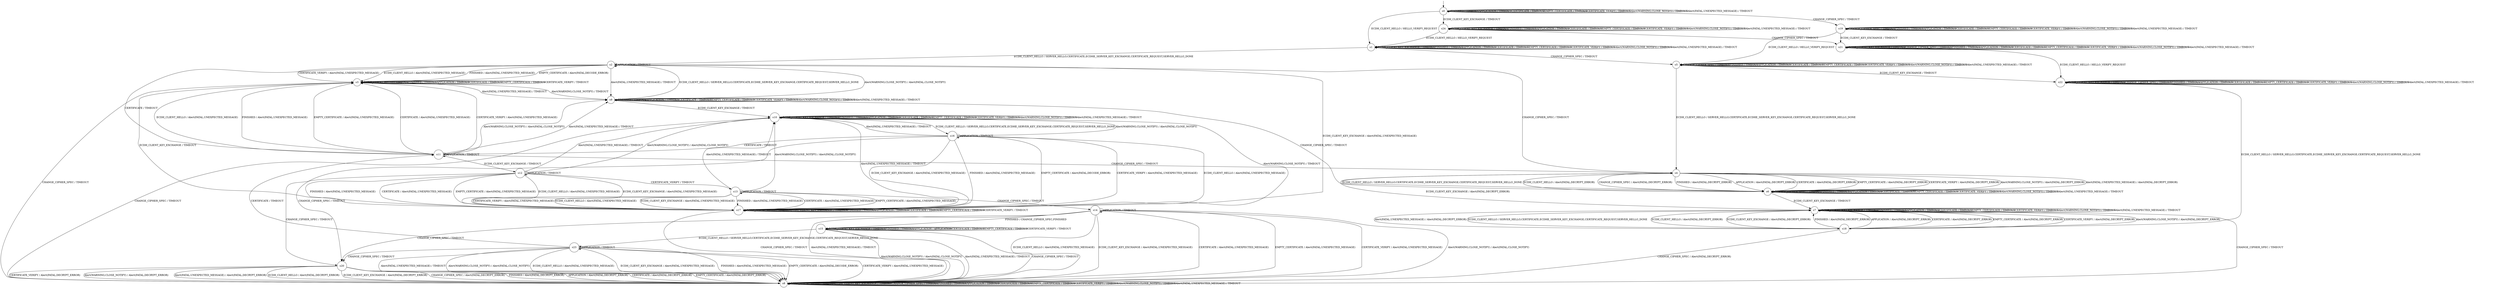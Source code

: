 digraph g {

	s0 [shape="circle" label="s0"];
	s1 [shape="circle" label="s1"];
	s2 [shape="circle" label="s2"];
	s3 [shape="circle" label="s3"];
	s4 [shape="circle" label="s4"];
	s5 [shape="circle" label="s5"];
	s6 [shape="circle" label="s6"];
	s7 [shape="circle" label="s7"];
	s8 [shape="circle" label="s8"];
	s9 [shape="circle" label="s9"];
	s10 [shape="circle" label="s10"];
	s11 [shape="circle" label="s11"];
	s12 [shape="circle" label="s12"];
	s13 [shape="circle" label="s13"];
	s14 [shape="circle" label="s14"];
	s15 [shape="circle" label="s15"];
	s16 [shape="circle" label="s16"];
	s17 [shape="circle" label="s17"];
	s18 [shape="circle" label="s18"];
	s19 [shape="circle" label="s19"];
	s20 [shape="circle" label="s20"];
	s21 [shape="circle" label="s21"];
	s22 [shape="circle" label="s22"];
	s23 [shape="circle" label="s23"];
	s24 [shape="circle" label="s24"];
	s0 -> s1 [label="ECDH_CLIENT_HELLO / HELLO_VERIFY_REQUEST"];
	s0 -> s24 [label="ECDH_CLIENT_KEY_EXCHANGE / TIMEOUT"];
	s0 -> s19 [label="CHANGE_CIPHER_SPEC / TIMEOUT"];
	s0 -> s0 [label="FINISHED / TIMEOUT"];
	s0 -> s0 [label="APPLICATION / TIMEOUT"];
	s0 -> s0 [label="CERTIFICATE / TIMEOUT"];
	s0 -> s0 [label="EMPTY_CERTIFICATE / TIMEOUT"];
	s0 -> s0 [label="CERTIFICATE_VERIFY / TIMEOUT"];
	s0 -> s0 [label="Alert(WARNING,CLOSE_NOTIFY) / TIMEOUT"];
	s0 -> s0 [label="Alert(FATAL,UNEXPECTED_MESSAGE) / TIMEOUT"];
	s1 -> s2 [label="ECDH_CLIENT_HELLO / SERVER_HELLO,CERTIFICATE,ECDHE_SERVER_KEY_EXCHANGE,CERTIFICATE_REQUEST,SERVER_HELLO_DONE"];
	s1 -> s1 [label="ECDH_CLIENT_KEY_EXCHANGE / TIMEOUT"];
	s1 -> s5 [label="CHANGE_CIPHER_SPEC / TIMEOUT"];
	s1 -> s1 [label="FINISHED / TIMEOUT"];
	s1 -> s1 [label="APPLICATION / TIMEOUT"];
	s1 -> s1 [label="CERTIFICATE / TIMEOUT"];
	s1 -> s1 [label="EMPTY_CERTIFICATE / TIMEOUT"];
	s1 -> s1 [label="CERTIFICATE_VERIFY / TIMEOUT"];
	s1 -> s1 [label="Alert(WARNING,CLOSE_NOTIFY) / TIMEOUT"];
	s1 -> s1 [label="Alert(FATAL,UNEXPECTED_MESSAGE) / TIMEOUT"];
	s2 -> s3 [label="ECDH_CLIENT_HELLO / Alert(FATAL,UNEXPECTED_MESSAGE)"];
	s2 -> s17 [label="ECDH_CLIENT_KEY_EXCHANGE / Alert(FATAL,UNEXPECTED_MESSAGE)"];
	s2 -> s4 [label="CHANGE_CIPHER_SPEC / TIMEOUT"];
	s2 -> s3 [label="FINISHED / Alert(FATAL,UNEXPECTED_MESSAGE)"];
	s2 -> s2 [label="APPLICATION / TIMEOUT"];
	s2 -> s11 [label="CERTIFICATE / TIMEOUT"];
	s2 -> s3 [label="EMPTY_CERTIFICATE / Alert(FATAL,DECODE_ERROR)"];
	s2 -> s3 [label="CERTIFICATE_VERIFY / Alert(FATAL,UNEXPECTED_MESSAGE)"];
	s2 -> s9 [label="Alert(WARNING,CLOSE_NOTIFY) / Alert(FATAL,CLOSE_NOTIFY)"];
	s2 -> s9 [label="Alert(FATAL,UNEXPECTED_MESSAGE) / TIMEOUT"];
	s3 -> s3 [label="ECDH_CLIENT_HELLO / TIMEOUT"];
	s3 -> s17 [label="ECDH_CLIENT_KEY_EXCHANGE / TIMEOUT"];
	s3 -> s8 [label="CHANGE_CIPHER_SPEC / TIMEOUT"];
	s3 -> s3 [label="FINISHED / TIMEOUT"];
	s3 -> s3 [label="APPLICATION / TIMEOUT"];
	s3 -> s3 [label="CERTIFICATE / TIMEOUT"];
	s3 -> s3 [label="EMPTY_CERTIFICATE / TIMEOUT"];
	s3 -> s3 [label="CERTIFICATE_VERIFY / TIMEOUT"];
	s3 -> s9 [label="Alert(WARNING,CLOSE_NOTIFY) / TIMEOUT"];
	s3 -> s9 [label="Alert(FATAL,UNEXPECTED_MESSAGE) / TIMEOUT"];
	s4 -> s6 [label="ECDH_CLIENT_HELLO / Alert(FATAL,DECRYPT_ERROR)"];
	s4 -> s7 [label="ECDH_CLIENT_KEY_EXCHANGE / Alert(FATAL,DECRYPT_ERROR)"];
	s4 -> s6 [label="CHANGE_CIPHER_SPEC / Alert(FATAL,DECRYPT_ERROR)"];
	s4 -> s6 [label="FINISHED / Alert(FATAL,DECRYPT_ERROR)"];
	s4 -> s6 [label="APPLICATION / Alert(FATAL,DECRYPT_ERROR)"];
	s4 -> s6 [label="CERTIFICATE / Alert(FATAL,DECRYPT_ERROR)"];
	s4 -> s6 [label="EMPTY_CERTIFICATE / Alert(FATAL,DECRYPT_ERROR)"];
	s4 -> s6 [label="CERTIFICATE_VERIFY / Alert(FATAL,DECRYPT_ERROR)"];
	s4 -> s6 [label="Alert(WARNING,CLOSE_NOTIFY) / Alert(FATAL,DECRYPT_ERROR)"];
	s4 -> s6 [label="Alert(FATAL,UNEXPECTED_MESSAGE) / Alert(FATAL,DECRYPT_ERROR)"];
	s5 -> s4 [label="ECDH_CLIENT_HELLO / SERVER_HELLO,CERTIFICATE,ECDHE_SERVER_KEY_EXCHANGE,CERTIFICATE_REQUEST,SERVER_HELLO_DONE"];
	s5 -> s22 [label="ECDH_CLIENT_KEY_EXCHANGE / TIMEOUT"];
	s5 -> s5 [label="CHANGE_CIPHER_SPEC / TIMEOUT"];
	s5 -> s5 [label="FINISHED / TIMEOUT"];
	s5 -> s5 [label="APPLICATION / TIMEOUT"];
	s5 -> s5 [label="CERTIFICATE / TIMEOUT"];
	s5 -> s5 [label="EMPTY_CERTIFICATE / TIMEOUT"];
	s5 -> s5 [label="CERTIFICATE_VERIFY / TIMEOUT"];
	s5 -> s5 [label="Alert(WARNING,CLOSE_NOTIFY) / TIMEOUT"];
	s5 -> s5 [label="Alert(FATAL,UNEXPECTED_MESSAGE) / TIMEOUT"];
	s6 -> s4 [label="ECDH_CLIENT_HELLO / SERVER_HELLO,CERTIFICATE,ECDHE_SERVER_KEY_EXCHANGE,CERTIFICATE_REQUEST,SERVER_HELLO_DONE"];
	s6 -> s7 [label="ECDH_CLIENT_KEY_EXCHANGE / TIMEOUT"];
	s6 -> s6 [label="CHANGE_CIPHER_SPEC / TIMEOUT"];
	s6 -> s6 [label="FINISHED / TIMEOUT"];
	s6 -> s6 [label="APPLICATION / TIMEOUT"];
	s6 -> s6 [label="CERTIFICATE / TIMEOUT"];
	s6 -> s6 [label="EMPTY_CERTIFICATE / TIMEOUT"];
	s6 -> s6 [label="CERTIFICATE_VERIFY / TIMEOUT"];
	s6 -> s6 [label="Alert(WARNING,CLOSE_NOTIFY) / TIMEOUT"];
	s6 -> s6 [label="Alert(FATAL,UNEXPECTED_MESSAGE) / TIMEOUT"];
	s7 -> s18 [label="ECDH_CLIENT_HELLO / SERVER_HELLO,CERTIFICATE,ECDHE_SERVER_KEY_EXCHANGE,CERTIFICATE_REQUEST,SERVER_HELLO_DONE"];
	s7 -> s7 [label="ECDH_CLIENT_KEY_EXCHANGE / TIMEOUT"];
	s7 -> s8 [label="CHANGE_CIPHER_SPEC / TIMEOUT"];
	s7 -> s7 [label="FINISHED / TIMEOUT"];
	s7 -> s7 [label="APPLICATION / TIMEOUT"];
	s7 -> s7 [label="CERTIFICATE / TIMEOUT"];
	s7 -> s7 [label="EMPTY_CERTIFICATE / TIMEOUT"];
	s7 -> s7 [label="CERTIFICATE_VERIFY / TIMEOUT"];
	s7 -> s7 [label="Alert(WARNING,CLOSE_NOTIFY) / TIMEOUT"];
	s7 -> s7 [label="Alert(FATAL,UNEXPECTED_MESSAGE) / TIMEOUT"];
	s8 -> s8 [label="ECDH_CLIENT_HELLO / TIMEOUT"];
	s8 -> s8 [label="ECDH_CLIENT_KEY_EXCHANGE / TIMEOUT"];
	s8 -> s8 [label="CHANGE_CIPHER_SPEC / TIMEOUT"];
	s8 -> s8 [label="FINISHED / TIMEOUT"];
	s8 -> s8 [label="APPLICATION / TIMEOUT"];
	s8 -> s8 [label="CERTIFICATE / TIMEOUT"];
	s8 -> s8 [label="EMPTY_CERTIFICATE / TIMEOUT"];
	s8 -> s8 [label="CERTIFICATE_VERIFY / TIMEOUT"];
	s8 -> s8 [label="Alert(WARNING,CLOSE_NOTIFY) / TIMEOUT"];
	s8 -> s8 [label="Alert(FATAL,UNEXPECTED_MESSAGE) / TIMEOUT"];
	s9 -> s2 [label="ECDH_CLIENT_HELLO / SERVER_HELLO,CERTIFICATE,ECDHE_SERVER_KEY_EXCHANGE,CERTIFICATE_REQUEST,SERVER_HELLO_DONE"];
	s9 -> s10 [label="ECDH_CLIENT_KEY_EXCHANGE / TIMEOUT"];
	s9 -> s6 [label="CHANGE_CIPHER_SPEC / TIMEOUT"];
	s9 -> s9 [label="FINISHED / TIMEOUT"];
	s9 -> s9 [label="APPLICATION / TIMEOUT"];
	s9 -> s9 [label="CERTIFICATE / TIMEOUT"];
	s9 -> s9 [label="EMPTY_CERTIFICATE / TIMEOUT"];
	s9 -> s9 [label="CERTIFICATE_VERIFY / TIMEOUT"];
	s9 -> s9 [label="Alert(WARNING,CLOSE_NOTIFY) / TIMEOUT"];
	s9 -> s9 [label="Alert(FATAL,UNEXPECTED_MESSAGE) / TIMEOUT"];
	s10 -> s16 [label="ECDH_CLIENT_HELLO / SERVER_HELLO,CERTIFICATE,ECDHE_SERVER_KEY_EXCHANGE,CERTIFICATE_REQUEST,SERVER_HELLO_DONE"];
	s10 -> s10 [label="ECDH_CLIENT_KEY_EXCHANGE / TIMEOUT"];
	s10 -> s8 [label="CHANGE_CIPHER_SPEC / TIMEOUT"];
	s10 -> s10 [label="FINISHED / TIMEOUT"];
	s10 -> s10 [label="APPLICATION / TIMEOUT"];
	s10 -> s10 [label="CERTIFICATE / TIMEOUT"];
	s10 -> s10 [label="EMPTY_CERTIFICATE / TIMEOUT"];
	s10 -> s10 [label="CERTIFICATE_VERIFY / TIMEOUT"];
	s10 -> s10 [label="Alert(WARNING,CLOSE_NOTIFY) / TIMEOUT"];
	s10 -> s10 [label="Alert(FATAL,UNEXPECTED_MESSAGE) / TIMEOUT"];
	s11 -> s3 [label="ECDH_CLIENT_HELLO / Alert(FATAL,UNEXPECTED_MESSAGE)"];
	s11 -> s12 [label="ECDH_CLIENT_KEY_EXCHANGE / TIMEOUT"];
	s11 -> s4 [label="CHANGE_CIPHER_SPEC / TIMEOUT"];
	s11 -> s3 [label="FINISHED / Alert(FATAL,UNEXPECTED_MESSAGE)"];
	s11 -> s11 [label="APPLICATION / TIMEOUT"];
	s11 -> s3 [label="CERTIFICATE / Alert(FATAL,UNEXPECTED_MESSAGE)"];
	s11 -> s3 [label="EMPTY_CERTIFICATE / Alert(FATAL,UNEXPECTED_MESSAGE)"];
	s11 -> s3 [label="CERTIFICATE_VERIFY / Alert(FATAL,UNEXPECTED_MESSAGE)"];
	s11 -> s9 [label="Alert(WARNING,CLOSE_NOTIFY) / Alert(FATAL,CLOSE_NOTIFY)"];
	s11 -> s9 [label="Alert(FATAL,UNEXPECTED_MESSAGE) / TIMEOUT"];
	s12 -> s17 [label="ECDH_CLIENT_HELLO / Alert(FATAL,UNEXPECTED_MESSAGE)"];
	s12 -> s17 [label="ECDH_CLIENT_KEY_EXCHANGE / Alert(FATAL,UNEXPECTED_MESSAGE)"];
	s12 -> s20 [label="CHANGE_CIPHER_SPEC / TIMEOUT"];
	s12 -> s17 [label="FINISHED / Alert(FATAL,UNEXPECTED_MESSAGE)"];
	s12 -> s12 [label="APPLICATION / TIMEOUT"];
	s12 -> s17 [label="CERTIFICATE / Alert(FATAL,UNEXPECTED_MESSAGE)"];
	s12 -> s17 [label="EMPTY_CERTIFICATE / Alert(FATAL,UNEXPECTED_MESSAGE)"];
	s12 -> s13 [label="CERTIFICATE_VERIFY / TIMEOUT"];
	s12 -> s10 [label="Alert(WARNING,CLOSE_NOTIFY) / Alert(FATAL,CLOSE_NOTIFY)"];
	s12 -> s10 [label="Alert(FATAL,UNEXPECTED_MESSAGE) / TIMEOUT"];
	s13 -> s17 [label="ECDH_CLIENT_HELLO / Alert(FATAL,UNEXPECTED_MESSAGE)"];
	s13 -> s17 [label="ECDH_CLIENT_KEY_EXCHANGE / Alert(FATAL,UNEXPECTED_MESSAGE)"];
	s13 -> s14 [label="CHANGE_CIPHER_SPEC / TIMEOUT"];
	s13 -> s17 [label="FINISHED / Alert(FATAL,UNEXPECTED_MESSAGE)"];
	s13 -> s13 [label="APPLICATION / TIMEOUT"];
	s13 -> s17 [label="CERTIFICATE / Alert(FATAL,UNEXPECTED_MESSAGE)"];
	s13 -> s17 [label="EMPTY_CERTIFICATE / Alert(FATAL,UNEXPECTED_MESSAGE)"];
	s13 -> s17 [label="CERTIFICATE_VERIFY / Alert(FATAL,UNEXPECTED_MESSAGE)"];
	s13 -> s10 [label="Alert(WARNING,CLOSE_NOTIFY) / Alert(FATAL,CLOSE_NOTIFY)"];
	s13 -> s10 [label="Alert(FATAL,UNEXPECTED_MESSAGE) / TIMEOUT"];
	s14 -> s8 [label="ECDH_CLIENT_HELLO / Alert(FATAL,UNEXPECTED_MESSAGE)"];
	s14 -> s8 [label="ECDH_CLIENT_KEY_EXCHANGE / Alert(FATAL,UNEXPECTED_MESSAGE)"];
	s14 -> s20 [label="CHANGE_CIPHER_SPEC / TIMEOUT"];
	s14 -> s15 [label="FINISHED / CHANGE_CIPHER_SPEC,FINISHED"];
	s14 -> s14 [label="APPLICATION / TIMEOUT"];
	s14 -> s8 [label="CERTIFICATE / Alert(FATAL,UNEXPECTED_MESSAGE)"];
	s14 -> s8 [label="EMPTY_CERTIFICATE / Alert(FATAL,UNEXPECTED_MESSAGE)"];
	s14 -> s8 [label="CERTIFICATE_VERIFY / Alert(FATAL,UNEXPECTED_MESSAGE)"];
	s14 -> s8 [label="Alert(WARNING,CLOSE_NOTIFY) / Alert(FATAL,CLOSE_NOTIFY)"];
	s14 -> s8 [label="Alert(FATAL,UNEXPECTED_MESSAGE) / TIMEOUT"];
	s15 -> s23 [label="ECDH_CLIENT_HELLO / SERVER_HELLO,CERTIFICATE,ECDHE_SERVER_KEY_EXCHANGE,CERTIFICATE_REQUEST,SERVER_HELLO_DONE"];
	s15 -> s15 [label="ECDH_CLIENT_KEY_EXCHANGE / TIMEOUT"];
	s15 -> s8 [label="CHANGE_CIPHER_SPEC / TIMEOUT"];
	s15 -> s15 [label="FINISHED / TIMEOUT"];
	s15 -> s15 [label="APPLICATION / APPLICATION"];
	s15 -> s15 [label="CERTIFICATE / TIMEOUT"];
	s15 -> s15 [label="EMPTY_CERTIFICATE / TIMEOUT"];
	s15 -> s15 [label="CERTIFICATE_VERIFY / TIMEOUT"];
	s15 -> s8 [label="Alert(WARNING,CLOSE_NOTIFY) / Alert(FATAL,CLOSE_NOTIFY)"];
	s15 -> s8 [label="Alert(FATAL,UNEXPECTED_MESSAGE) / TIMEOUT"];
	s16 -> s17 [label="ECDH_CLIENT_HELLO / Alert(FATAL,UNEXPECTED_MESSAGE)"];
	s16 -> s17 [label="ECDH_CLIENT_KEY_EXCHANGE / Alert(FATAL,UNEXPECTED_MESSAGE)"];
	s16 -> s20 [label="CHANGE_CIPHER_SPEC / TIMEOUT"];
	s16 -> s17 [label="FINISHED / Alert(FATAL,UNEXPECTED_MESSAGE)"];
	s16 -> s16 [label="APPLICATION / TIMEOUT"];
	s16 -> s11 [label="CERTIFICATE / TIMEOUT"];
	s16 -> s17 [label="EMPTY_CERTIFICATE / Alert(FATAL,DECODE_ERROR)"];
	s16 -> s17 [label="CERTIFICATE_VERIFY / Alert(FATAL,UNEXPECTED_MESSAGE)"];
	s16 -> s10 [label="Alert(WARNING,CLOSE_NOTIFY) / Alert(FATAL,CLOSE_NOTIFY)"];
	s16 -> s10 [label="Alert(FATAL,UNEXPECTED_MESSAGE) / TIMEOUT"];
	s17 -> s17 [label="ECDH_CLIENT_HELLO / TIMEOUT"];
	s17 -> s17 [label="ECDH_CLIENT_KEY_EXCHANGE / TIMEOUT"];
	s17 -> s8 [label="CHANGE_CIPHER_SPEC / TIMEOUT"];
	s17 -> s17 [label="FINISHED / TIMEOUT"];
	s17 -> s17 [label="APPLICATION / TIMEOUT"];
	s17 -> s17 [label="CERTIFICATE / TIMEOUT"];
	s17 -> s17 [label="EMPTY_CERTIFICATE / TIMEOUT"];
	s17 -> s17 [label="CERTIFICATE_VERIFY / TIMEOUT"];
	s17 -> s10 [label="Alert(WARNING,CLOSE_NOTIFY) / TIMEOUT"];
	s17 -> s10 [label="Alert(FATAL,UNEXPECTED_MESSAGE) / TIMEOUT"];
	s18 -> s7 [label="ECDH_CLIENT_HELLO / Alert(FATAL,DECRYPT_ERROR)"];
	s18 -> s7 [label="ECDH_CLIENT_KEY_EXCHANGE / Alert(FATAL,DECRYPT_ERROR)"];
	s18 -> s8 [label="CHANGE_CIPHER_SPEC / Alert(FATAL,DECRYPT_ERROR)"];
	s18 -> s7 [label="FINISHED / Alert(FATAL,DECRYPT_ERROR)"];
	s18 -> s7 [label="APPLICATION / Alert(FATAL,DECRYPT_ERROR)"];
	s18 -> s7 [label="CERTIFICATE / Alert(FATAL,DECRYPT_ERROR)"];
	s18 -> s7 [label="EMPTY_CERTIFICATE / Alert(FATAL,DECRYPT_ERROR)"];
	s18 -> s7 [label="CERTIFICATE_VERIFY / Alert(FATAL,DECRYPT_ERROR)"];
	s18 -> s7 [label="Alert(WARNING,CLOSE_NOTIFY) / Alert(FATAL,DECRYPT_ERROR)"];
	s18 -> s7 [label="Alert(FATAL,UNEXPECTED_MESSAGE) / Alert(FATAL,DECRYPT_ERROR)"];
	s19 -> s5 [label="ECDH_CLIENT_HELLO / HELLO_VERIFY_REQUEST"];
	s19 -> s21 [label="ECDH_CLIENT_KEY_EXCHANGE / TIMEOUT"];
	s19 -> s19 [label="CHANGE_CIPHER_SPEC / TIMEOUT"];
	s19 -> s19 [label="FINISHED / TIMEOUT"];
	s19 -> s19 [label="APPLICATION / TIMEOUT"];
	s19 -> s19 [label="CERTIFICATE / TIMEOUT"];
	s19 -> s19 [label="EMPTY_CERTIFICATE / TIMEOUT"];
	s19 -> s19 [label="CERTIFICATE_VERIFY / TIMEOUT"];
	s19 -> s19 [label="Alert(WARNING,CLOSE_NOTIFY) / TIMEOUT"];
	s19 -> s19 [label="Alert(FATAL,UNEXPECTED_MESSAGE) / TIMEOUT"];
	s20 -> s8 [label="ECDH_CLIENT_HELLO / Alert(FATAL,DECRYPT_ERROR)"];
	s20 -> s8 [label="ECDH_CLIENT_KEY_EXCHANGE / Alert(FATAL,DECRYPT_ERROR)"];
	s20 -> s8 [label="CHANGE_CIPHER_SPEC / Alert(FATAL,DECRYPT_ERROR)"];
	s20 -> s8 [label="FINISHED / Alert(FATAL,DECRYPT_ERROR)"];
	s20 -> s8 [label="APPLICATION / Alert(FATAL,DECRYPT_ERROR)"];
	s20 -> s8 [label="CERTIFICATE / Alert(FATAL,DECRYPT_ERROR)"];
	s20 -> s8 [label="EMPTY_CERTIFICATE / Alert(FATAL,DECRYPT_ERROR)"];
	s20 -> s8 [label="CERTIFICATE_VERIFY / Alert(FATAL,DECRYPT_ERROR)"];
	s20 -> s8 [label="Alert(WARNING,CLOSE_NOTIFY) / Alert(FATAL,DECRYPT_ERROR)"];
	s20 -> s8 [label="Alert(FATAL,UNEXPECTED_MESSAGE) / Alert(FATAL,DECRYPT_ERROR)"];
	s21 -> s22 [label="ECDH_CLIENT_HELLO / HELLO_VERIFY_REQUEST"];
	s21 -> s21 [label="ECDH_CLIENT_KEY_EXCHANGE / TIMEOUT"];
	s21 -> s21 [label="CHANGE_CIPHER_SPEC / TIMEOUT"];
	s21 -> s21 [label="FINISHED / TIMEOUT"];
	s21 -> s21 [label="APPLICATION / TIMEOUT"];
	s21 -> s21 [label="CERTIFICATE / TIMEOUT"];
	s21 -> s21 [label="EMPTY_CERTIFICATE / TIMEOUT"];
	s21 -> s21 [label="CERTIFICATE_VERIFY / TIMEOUT"];
	s21 -> s21 [label="Alert(WARNING,CLOSE_NOTIFY) / TIMEOUT"];
	s21 -> s21 [label="Alert(FATAL,UNEXPECTED_MESSAGE) / TIMEOUT"];
	s22 -> s18 [label="ECDH_CLIENT_HELLO / SERVER_HELLO,CERTIFICATE,ECDHE_SERVER_KEY_EXCHANGE,CERTIFICATE_REQUEST,SERVER_HELLO_DONE"];
	s22 -> s22 [label="ECDH_CLIENT_KEY_EXCHANGE / TIMEOUT"];
	s22 -> s22 [label="CHANGE_CIPHER_SPEC / TIMEOUT"];
	s22 -> s22 [label="FINISHED / TIMEOUT"];
	s22 -> s22 [label="APPLICATION / TIMEOUT"];
	s22 -> s22 [label="CERTIFICATE / TIMEOUT"];
	s22 -> s22 [label="EMPTY_CERTIFICATE / TIMEOUT"];
	s22 -> s22 [label="CERTIFICATE_VERIFY / TIMEOUT"];
	s22 -> s22 [label="Alert(WARNING,CLOSE_NOTIFY) / TIMEOUT"];
	s22 -> s22 [label="Alert(FATAL,UNEXPECTED_MESSAGE) / TIMEOUT"];
	s23 -> s8 [label="ECDH_CLIENT_HELLO / Alert(FATAL,UNEXPECTED_MESSAGE)"];
	s23 -> s8 [label="ECDH_CLIENT_KEY_EXCHANGE / Alert(FATAL,UNEXPECTED_MESSAGE)"];
	s23 -> s20 [label="CHANGE_CIPHER_SPEC / TIMEOUT"];
	s23 -> s8 [label="FINISHED / Alert(FATAL,UNEXPECTED_MESSAGE)"];
	s23 -> s23 [label="APPLICATION / TIMEOUT"];
	s23 -> s11 [label="CERTIFICATE / TIMEOUT"];
	s23 -> s8 [label="EMPTY_CERTIFICATE / Alert(FATAL,DECODE_ERROR)"];
	s23 -> s8 [label="CERTIFICATE_VERIFY / Alert(FATAL,UNEXPECTED_MESSAGE)"];
	s23 -> s8 [label="Alert(WARNING,CLOSE_NOTIFY) / Alert(FATAL,CLOSE_NOTIFY)"];
	s23 -> s8 [label="Alert(FATAL,UNEXPECTED_MESSAGE) / TIMEOUT"];
	s24 -> s1 [label="ECDH_CLIENT_HELLO / HELLO_VERIFY_REQUEST"];
	s24 -> s24 [label="ECDH_CLIENT_KEY_EXCHANGE / TIMEOUT"];
	s24 -> s21 [label="CHANGE_CIPHER_SPEC / TIMEOUT"];
	s24 -> s24 [label="FINISHED / TIMEOUT"];
	s24 -> s24 [label="APPLICATION / TIMEOUT"];
	s24 -> s24 [label="CERTIFICATE / TIMEOUT"];
	s24 -> s24 [label="EMPTY_CERTIFICATE / TIMEOUT"];
	s24 -> s24 [label="CERTIFICATE_VERIFY / TIMEOUT"];
	s24 -> s24 [label="Alert(WARNING,CLOSE_NOTIFY) / TIMEOUT"];
	s24 -> s24 [label="Alert(FATAL,UNEXPECTED_MESSAGE) / TIMEOUT"];

__start0 [label="" shape="none" width="0" height="0"];
__start0 -> s0;

}
